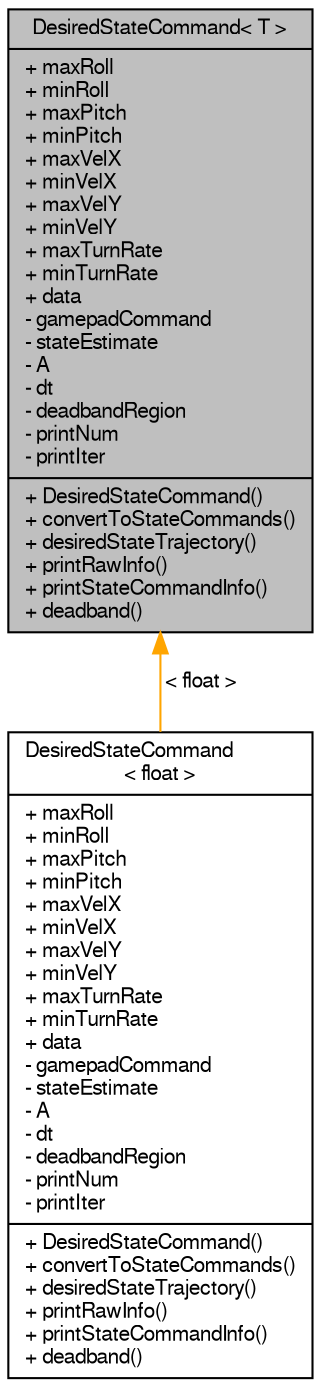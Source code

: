 digraph "DesiredStateCommand&lt; T &gt;"
{
  edge [fontname="FreeSans",fontsize="10",labelfontname="FreeSans",labelfontsize="10"];
  node [fontname="FreeSans",fontsize="10",shape=record];
  Node1 [label="{DesiredStateCommand\< T \>\n|+ maxRoll\l+ minRoll\l+ maxPitch\l+ minPitch\l+ maxVelX\l+ minVelX\l+ maxVelY\l+ minVelY\l+ maxTurnRate\l+ minTurnRate\l+ data\l- gamepadCommand\l- stateEstimate\l- A\l- dt\l- deadbandRegion\l- printNum\l- printIter\l|+ DesiredStateCommand()\l+ convertToStateCommands()\l+ desiredStateTrajectory()\l+ printRawInfo()\l+ printStateCommandInfo()\l+ deadband()\l}",height=0.2,width=0.4,color="black", fillcolor="grey75", style="filled", fontcolor="black"];
  Node1 -> Node2 [dir="back",color="orange",fontsize="10",style="solid",label=" \< float \>" ,fontname="FreeSans"];
  Node2 [label="{DesiredStateCommand\l\< float \>\n|+ maxRoll\l+ minRoll\l+ maxPitch\l+ minPitch\l+ maxVelX\l+ minVelX\l+ maxVelY\l+ minVelY\l+ maxTurnRate\l+ minTurnRate\l+ data\l- gamepadCommand\l- stateEstimate\l- A\l- dt\l- deadbandRegion\l- printNum\l- printIter\l|+ DesiredStateCommand()\l+ convertToStateCommands()\l+ desiredStateTrajectory()\l+ printRawInfo()\l+ printStateCommandInfo()\l+ deadband()\l}",height=0.2,width=0.4,color="black", fillcolor="white", style="filled",URL="$d0/d27/class_desired_state_command.html"];
}
